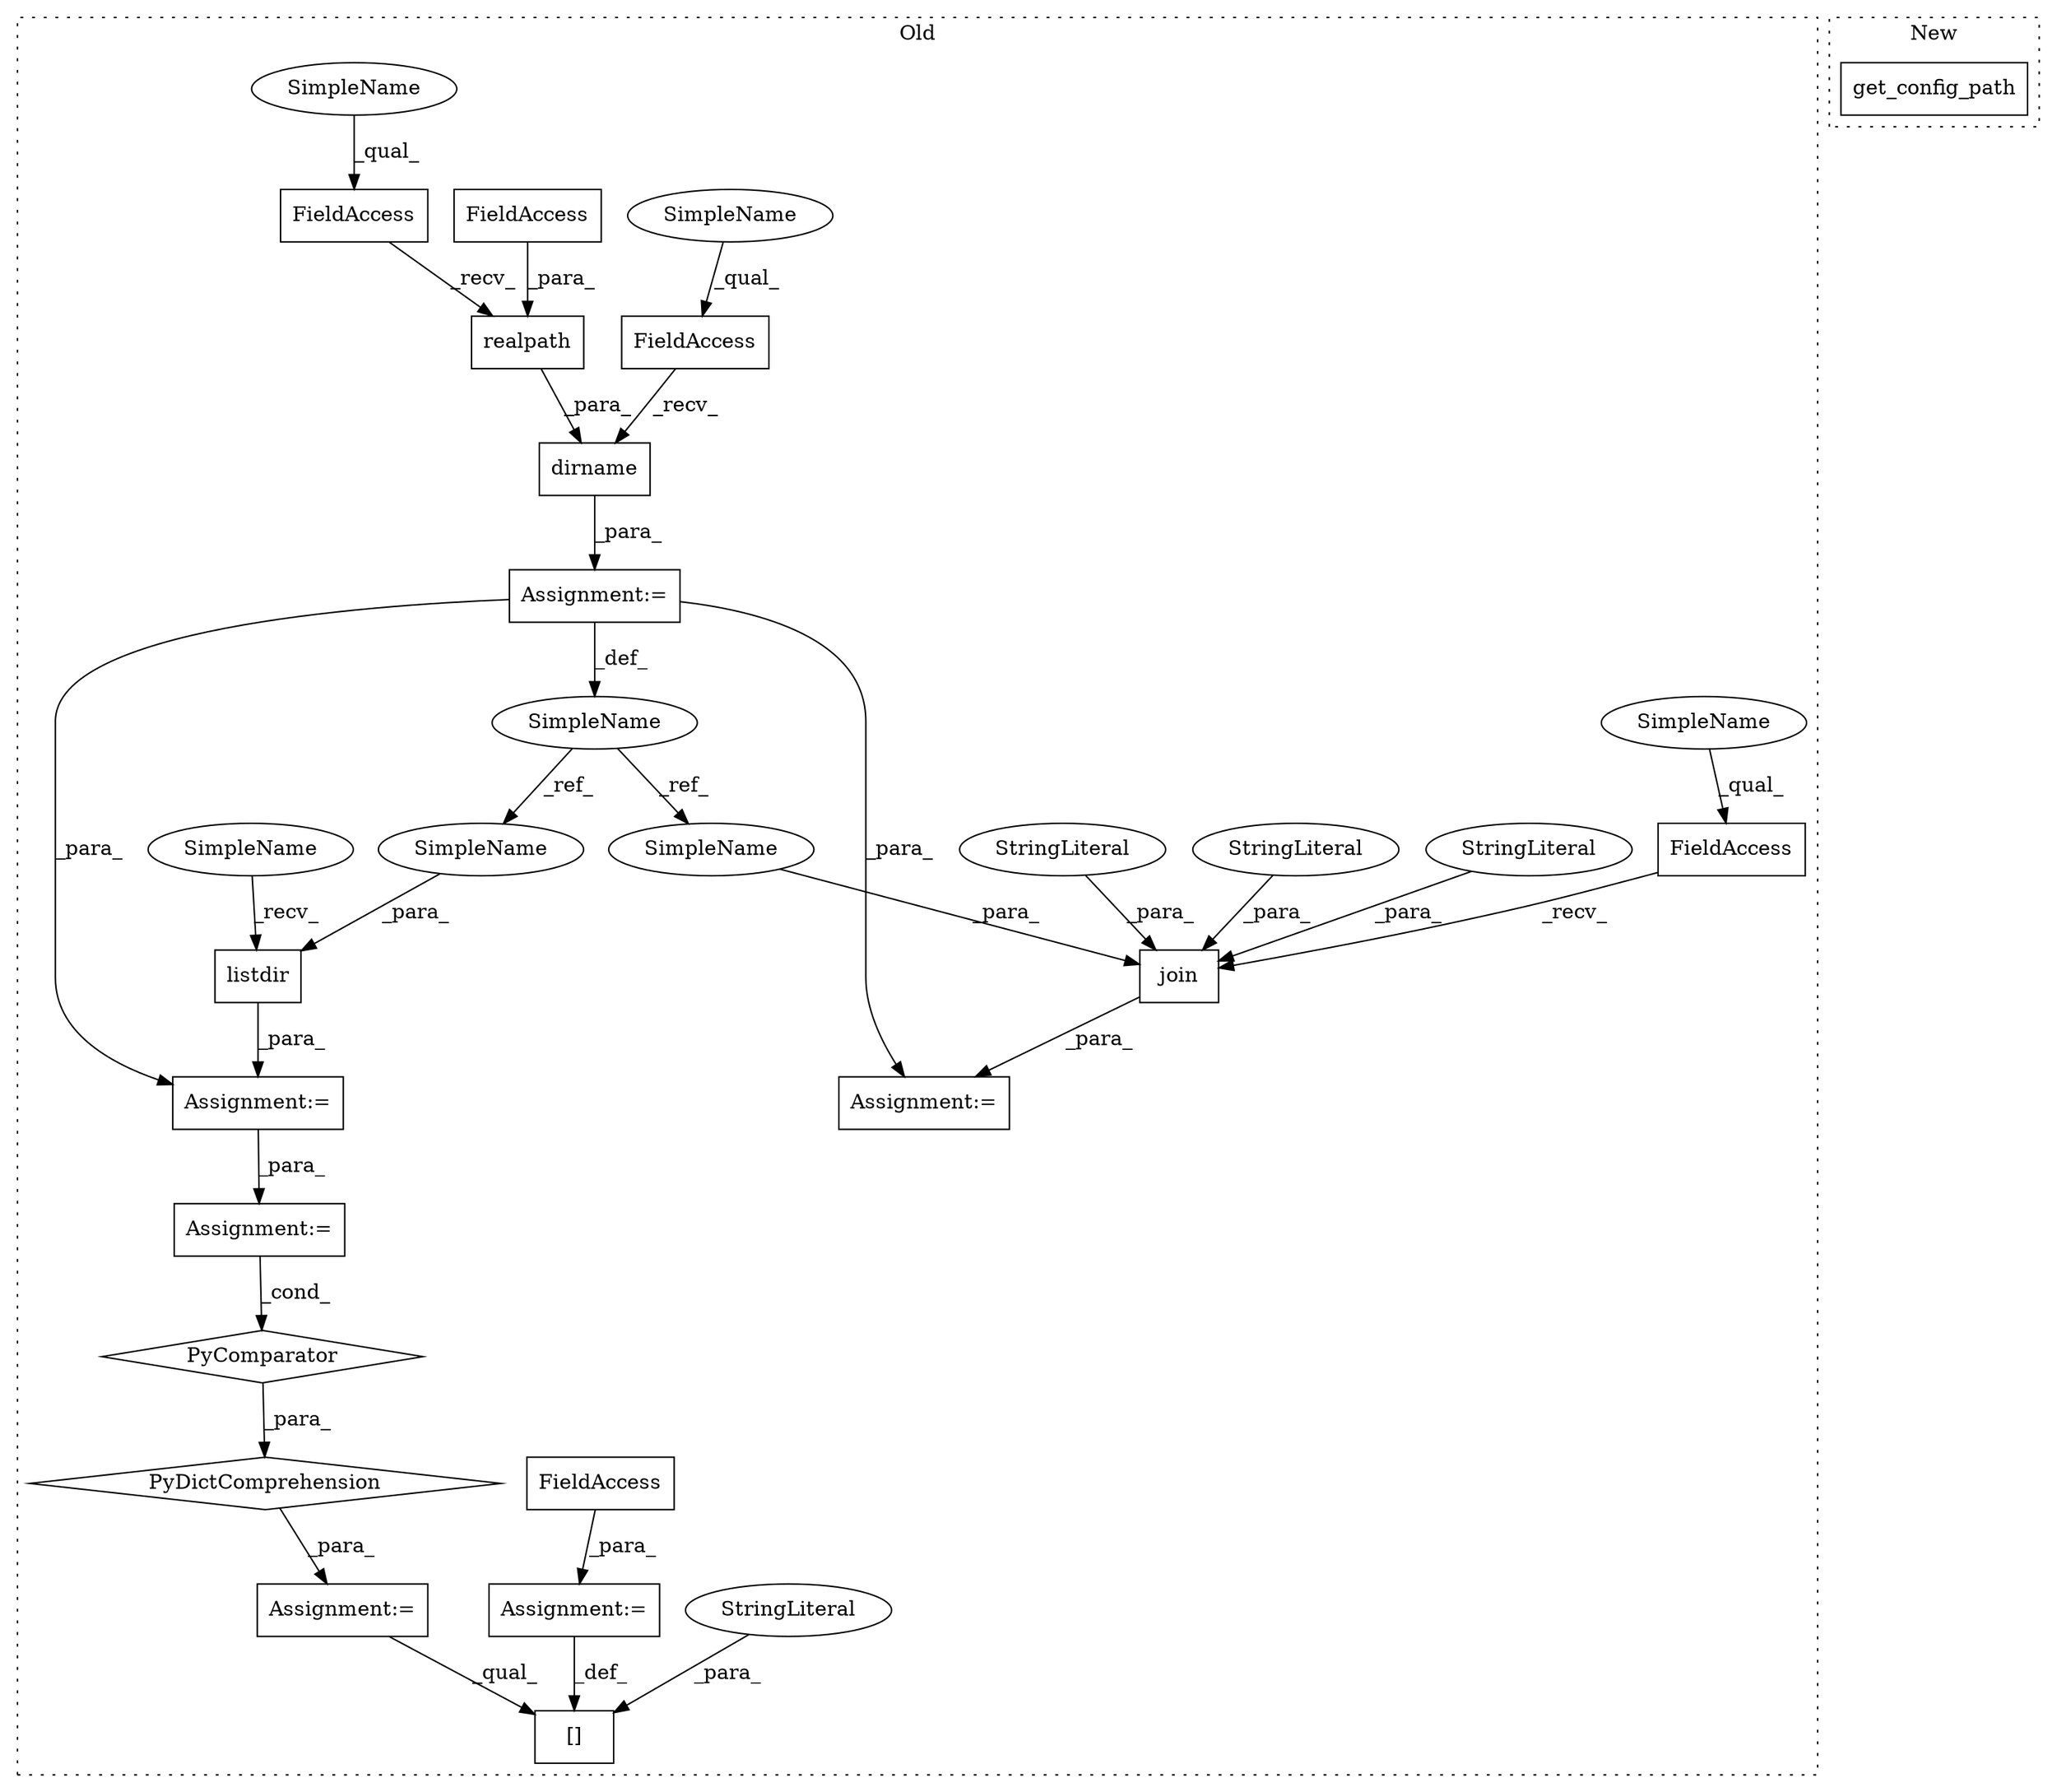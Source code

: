 digraph G {
subgraph cluster0 {
1 [label="listdir" a="32" s="3744,3758" l="8,1" shape="box"];
3 [label="[]" a="2" s="3974,3984" l="6,1" shape="box"];
4 [label="realpath" a="32" s="3615,3632" l="9,1" shape="box"];
5 [label="StringLiteral" a="45" s="3980" l="4" shape="ellipse"];
6 [label="dirname" a="32" s="3599,3633" l="8,1" shape="box"];
7 [label="PyDictComprehension" a="110" s="3782" l="164" shape="diamond"];
8 [label="PyComparator" a="113" s="3871" l="67" shape="diamond"];
9 [label="FieldAccess" a="22" s="3607" l="7" shape="box"];
10 [label="FieldAccess" a="22" s="3591" l="7" shape="box"];
11 [label="FieldAccess" a="22" s="3624" l="8" shape="box"];
12 [label="SimpleName" a="42" s="3584" l="6" shape="ellipse"];
13 [label="join" a="32" s="3660,3715" l="5,1" shape="box"];
14 [label="FieldAccess" a="22" s="3652" l="7" shape="box"];
15 [label="Assignment:=" a="7" s="3985" l="1" shape="box"];
16 [label="StringLiteral" a="45" s="3685" l="30" shape="ellipse"];
17 [label="StringLiteral" a="45" s="3672" l="4" shape="ellipse"];
18 [label="StringLiteral" a="45" s="3677" l="7" shape="ellipse"];
19 [label="FieldAccess" a="22" s="3986" l="8" shape="box"];
20 [label="Assignment:=" a="7" s="3740" l="1" shape="box"];
21 [label="Assignment:=" a="7" s="3651" l="1" shape="box"];
22 [label="Assignment:=" a="7" s="3770" l="12" shape="box"];
23 [label="Assignment:=" a="7" s="3590" l="1" shape="box"];
24 [label="Assignment:=" a="7" s="3871" l="67" shape="box"];
25 [label="SimpleName" a="42" s="3591" l="2" shape="ellipse"];
26 [label="SimpleName" a="42" s="3652" l="2" shape="ellipse"];
27 [label="SimpleName" a="42" s="3607" l="2" shape="ellipse"];
28 [label="SimpleName" a="42" s="3741" l="2" shape="ellipse"];
29 [label="SimpleName" a="42" s="3665" l="6" shape="ellipse"];
30 [label="SimpleName" a="42" s="3752" l="6" shape="ellipse"];
label = "Old";
style="dotted";
}
subgraph cluster1 {
2 [label="get_config_path" a="32" s="4106" l="17" shape="box"];
label = "New";
style="dotted";
}
1 -> 20 [label="_para_"];
4 -> 6 [label="_para_"];
5 -> 3 [label="_para_"];
6 -> 23 [label="_para_"];
7 -> 22 [label="_para_"];
8 -> 7 [label="_para_"];
9 -> 4 [label="_recv_"];
10 -> 6 [label="_recv_"];
11 -> 4 [label="_para_"];
12 -> 30 [label="_ref_"];
12 -> 29 [label="_ref_"];
13 -> 21 [label="_para_"];
14 -> 13 [label="_recv_"];
15 -> 3 [label="_def_"];
16 -> 13 [label="_para_"];
17 -> 13 [label="_para_"];
18 -> 13 [label="_para_"];
19 -> 15 [label="_para_"];
20 -> 24 [label="_para_"];
22 -> 3 [label="_qual_"];
23 -> 12 [label="_def_"];
23 -> 20 [label="_para_"];
23 -> 21 [label="_para_"];
24 -> 8 [label="_cond_"];
25 -> 10 [label="_qual_"];
26 -> 14 [label="_qual_"];
27 -> 9 [label="_qual_"];
28 -> 1 [label="_recv_"];
29 -> 13 [label="_para_"];
30 -> 1 [label="_para_"];
}